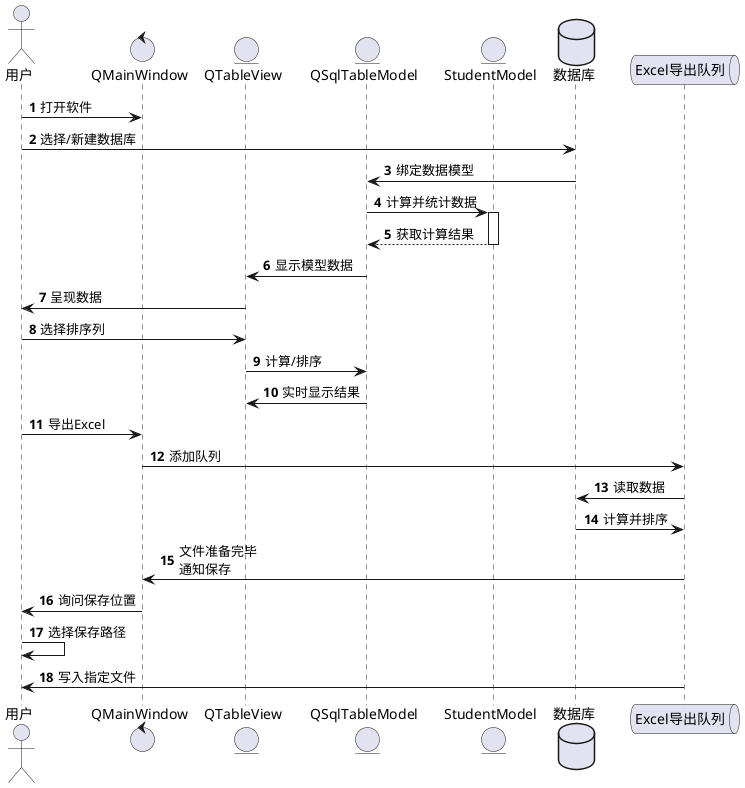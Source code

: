 @startuml
'https://plantuml.com/sequence-diagram

autonumber

actor 用户 as user
control QMainWindow as window
entity QTableView
entity QSqlTableModel
entity StudentModel
database 数据库 as Database
Queue Excel导出队列 as excel

user -> window: 打开软件
user -> Database: 选择/新建数据库
Database -> QSqlTableModel: 绑定数据模型
QSqlTableModel -> StudentModel: 计算并统计数据
activate StudentModel
StudentModel --> QSqlTableModel: 获取计算结果
deactivate StudentModel
QSqlTableModel -> QTableView: 显示模型数据
QTableView -> user: 呈现数据
user -> QTableView: 选择排序列
QTableView -> QSqlTableModel: 计算/排序
QSqlTableModel -> QTableView: 实时显示结果
user -> window: 导出Excel
window -> excel: 添加队列
excel -> Database: 读取数据
Database -> excel: 计算并排序
excel -> window: 文件准备完毕\n通知保存
window -> user: 询问保存位置
user -> user: 选择保存路径
excel -> user: 写入指定文件

@enduml